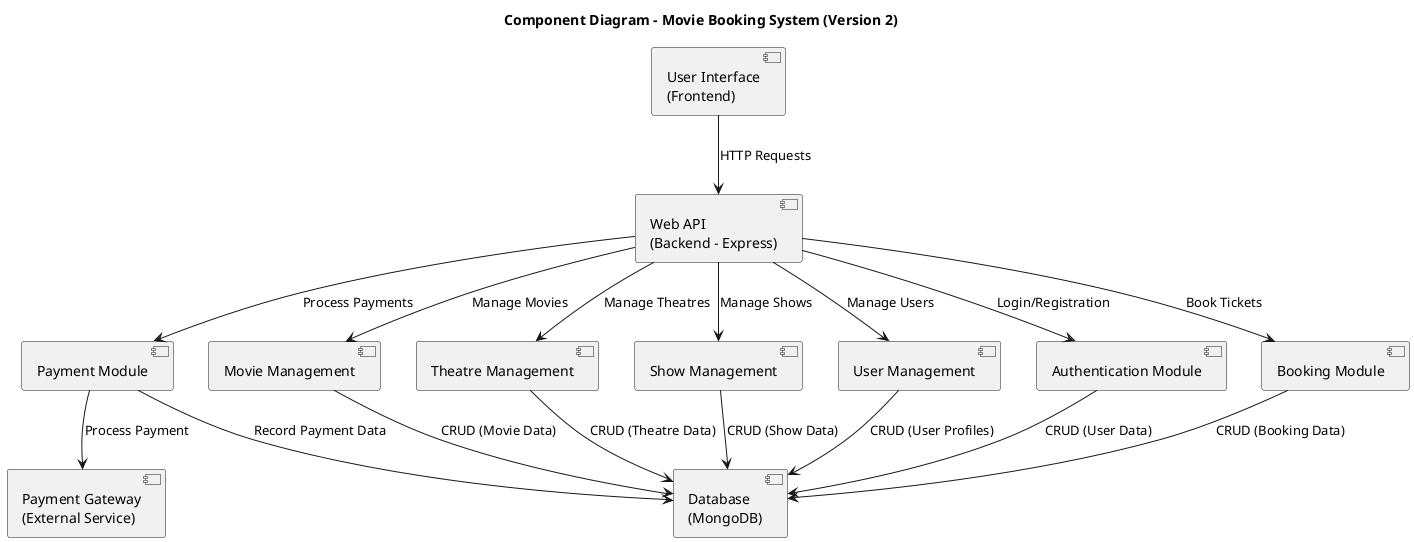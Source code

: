 @startuml
title Component Diagram - Movie Booking System (Version 2)

' Ορισμός βασικών εξαρτημάτων (components)
component "User Interface\n(Frontend)" as UI
component "Web API\n(Backend - Express)" as API
component "Authentication Module" as AuthModule
component "Booking Module" as BookingModule
component "Payment Module" as PaymentModule
component "Movie Management" as MovieModule
component "Theatre Management" as TheatreModule
component "Show Management" as ShowModule
component "User Management" as UserModule

' Ορισμός βάσης δεδομένων
component "Database\n(MongoDB)" as DB

' Εξωτερική υπηρεσία για πληρωμές
component "Payment Gateway\n(External Service)" as PaymentGateway

' Συσχέτιση εξαρτημάτων:
UI --> API : HTTP Requests
API --> AuthModule : Login/Registration
API --> BookingModule : Book Tickets
API --> PaymentModule : Process Payments
API --> MovieModule : Manage Movies
API --> TheatreModule : Manage Theatres
API --> ShowModule : Manage Shows
API --> UserModule : Manage Users

' Επικοινωνίες με την βάση δεδομένων
AuthModule --> DB : CRUD (User Data)
BookingModule --> DB : CRUD (Booking Data)
MovieModule --> DB : CRUD (Movie Data)
TheatreModule --> DB : CRUD (Theatre Data)
ShowModule --> DB : CRUD (Show Data)
UserModule --> DB : CRUD (User Profiles)
PaymentModule --> DB : Record Payment Data

' Σύνδεση του Payment Module με εξωτερική υπηρεσία πληρωμών
PaymentModule --> PaymentGateway : Process Payment

@enduml
